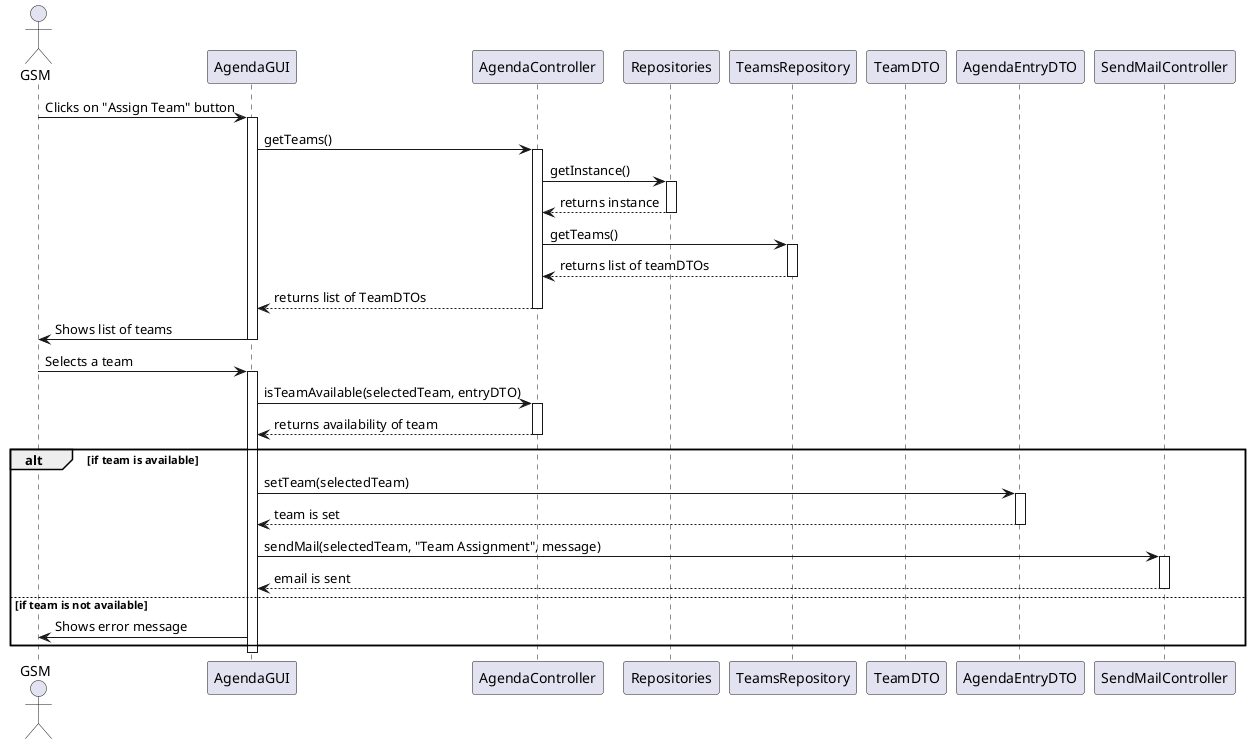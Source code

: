 @startuml
actor "GSM" as user
participant "AgendaGUI" as gui
participant "AgendaController" as controller
participant "Repositories" as repositories
participant "TeamsRepository" as teamsRepo
participant "TeamDTO" as teamDTO
participant "AgendaEntryDTO" as entryDTO
participant "SendMailController" as mailController

user -> gui : Clicks on "Assign Team" button
activate gui
gui -> controller : getTeams()
activate controller
controller -> repositories : getInstance()
activate repositories
repositories --> controller : returns instance
deactivate repositories
controller -> teamsRepo : getTeams()
activate teamsRepo
teamsRepo --> controller : returns list of teamDTOs
deactivate teamsRepo
controller --> gui : returns list of TeamDTOs
deactivate controller
gui -> user : Shows list of teams
deactivate gui
user -> gui : Selects a team
activate gui
gui -> controller : isTeamAvailable(selectedTeam, entryDTO)
activate controller
controller --> gui : returns availability of team
deactivate controller
alt if team is available
    gui -> entryDTO : setTeam(selectedTeam)
    activate entryDTO
    entryDTO --> gui : team is set
    deactivate entryDTO
    gui -> mailController : sendMail(selectedTeam, "Team Assignment", message)
    activate mailController
    mailController --> gui : email is sent
    deactivate mailController
else if team is not available
    gui -> user : Shows error message
end
deactivate gui
@enduml
